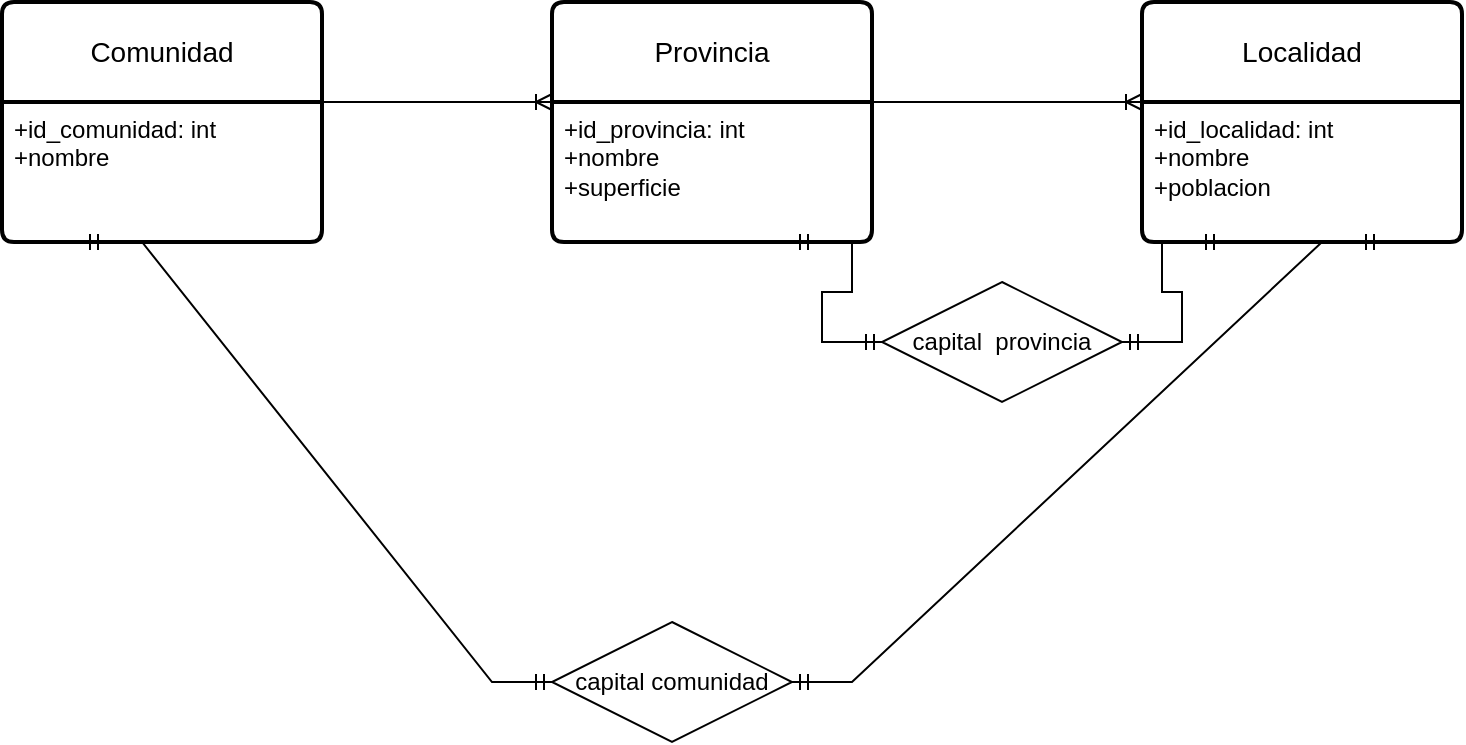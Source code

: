<mxfile version="22.0.4" type="github">
  <diagram id="R2lEEEUBdFMjLlhIrx00" name="Page-1">
    <mxGraphModel dx="1050" dy="542" grid="1" gridSize="10" guides="1" tooltips="1" connect="1" arrows="1" fold="1" page="1" pageScale="1" pageWidth="850" pageHeight="1100" math="0" shadow="0" extFonts="Permanent Marker^https://fonts.googleapis.com/css?family=Permanent+Marker">
      <root>
        <mxCell id="0" />
        <mxCell id="1" parent="0" />
        <mxCell id="d7hhRoVu3XtH6k2qPUHQ-1" value="Localidad" style="swimlane;childLayout=stackLayout;horizontal=1;startSize=50;horizontalStack=0;rounded=1;fontSize=14;fontStyle=0;strokeWidth=2;resizeParent=0;resizeLast=1;shadow=0;dashed=0;align=center;arcSize=4;whiteSpace=wrap;html=1;" parent="1" vertex="1">
          <mxGeometry x="640" y="30" width="160" height="120" as="geometry" />
        </mxCell>
        <mxCell id="d7hhRoVu3XtH6k2qPUHQ-2" value="+id_localidad: int&lt;br&gt;+nombre&lt;br&gt;+poblacion" style="align=left;strokeColor=none;fillColor=none;spacingLeft=4;fontSize=12;verticalAlign=top;resizable=0;rotatable=0;part=1;html=1;" parent="d7hhRoVu3XtH6k2qPUHQ-1" vertex="1">
          <mxGeometry y="50" width="160" height="70" as="geometry" />
        </mxCell>
        <mxCell id="d7hhRoVu3XtH6k2qPUHQ-3" value="Provincia" style="swimlane;childLayout=stackLayout;horizontal=1;startSize=50;horizontalStack=0;rounded=1;fontSize=14;fontStyle=0;strokeWidth=2;resizeParent=0;resizeLast=1;shadow=0;dashed=0;align=center;arcSize=4;whiteSpace=wrap;html=1;" parent="1" vertex="1">
          <mxGeometry x="345" y="30" width="160" height="120" as="geometry" />
        </mxCell>
        <mxCell id="d7hhRoVu3XtH6k2qPUHQ-4" value="+id_provincia: int&lt;br&gt;+nombre&lt;br&gt;+superficie" style="align=left;strokeColor=none;fillColor=none;spacingLeft=4;fontSize=12;verticalAlign=top;resizable=0;rotatable=0;part=1;html=1;" parent="d7hhRoVu3XtH6k2qPUHQ-3" vertex="1">
          <mxGeometry y="50" width="160" height="70" as="geometry" />
        </mxCell>
        <mxCell id="d7hhRoVu3XtH6k2qPUHQ-5" value="Comunidad" style="swimlane;childLayout=stackLayout;horizontal=1;startSize=50;horizontalStack=0;rounded=1;fontSize=14;fontStyle=0;strokeWidth=2;resizeParent=0;resizeLast=1;shadow=0;dashed=0;align=center;arcSize=4;whiteSpace=wrap;html=1;" parent="1" vertex="1">
          <mxGeometry x="70" y="30" width="160" height="120" as="geometry" />
        </mxCell>
        <mxCell id="d7hhRoVu3XtH6k2qPUHQ-6" value="+id_comunidad: int&lt;br&gt;+nombre" style="align=left;strokeColor=none;fillColor=none;spacingLeft=4;fontSize=12;verticalAlign=top;resizable=0;rotatable=0;part=1;html=1;" parent="d7hhRoVu3XtH6k2qPUHQ-5" vertex="1">
          <mxGeometry y="50" width="160" height="70" as="geometry" />
        </mxCell>
        <mxCell id="ij8cqxqRArz29GPGPIsn-2" value="capital comunidad" style="shape=rhombus;perimeter=rhombusPerimeter;whiteSpace=wrap;html=1;align=center;" vertex="1" parent="1">
          <mxGeometry x="345" y="340" width="120" height="60" as="geometry" />
        </mxCell>
        <mxCell id="ij8cqxqRArz29GPGPIsn-3" value="" style="edgeStyle=entityRelationEdgeStyle;fontSize=12;html=1;endArrow=ERoneToMany;rounded=0;exitX=1;exitY=0;exitDx=0;exitDy=0;entryX=0;entryY=0;entryDx=0;entryDy=0;" edge="1" parent="1" source="d7hhRoVu3XtH6k2qPUHQ-4" target="d7hhRoVu3XtH6k2qPUHQ-2">
          <mxGeometry width="100" height="100" relative="1" as="geometry">
            <mxPoint x="530" y="89.5" as="sourcePoint" />
            <mxPoint x="650" y="89.5" as="targetPoint" />
          </mxGeometry>
        </mxCell>
        <mxCell id="ij8cqxqRArz29GPGPIsn-4" value="" style="edgeStyle=entityRelationEdgeStyle;fontSize=12;html=1;endArrow=ERoneToMany;rounded=0;exitX=1;exitY=0;exitDx=0;exitDy=0;entryX=0;entryY=0;entryDx=0;entryDy=0;" edge="1" parent="1" source="d7hhRoVu3XtH6k2qPUHQ-6" target="d7hhRoVu3XtH6k2qPUHQ-4">
          <mxGeometry width="100" height="100" relative="1" as="geometry">
            <mxPoint x="180" y="170" as="sourcePoint" />
            <mxPoint x="310" y="170" as="targetPoint" />
          </mxGeometry>
        </mxCell>
        <mxCell id="ij8cqxqRArz29GPGPIsn-5" value="capital&amp;nbsp; provincia" style="shape=rhombus;perimeter=rhombusPerimeter;whiteSpace=wrap;html=1;align=center;" vertex="1" parent="1">
          <mxGeometry x="510" y="170" width="120" height="60" as="geometry" />
        </mxCell>
        <mxCell id="ij8cqxqRArz29GPGPIsn-7" value="" style="edgeStyle=entityRelationEdgeStyle;fontSize=12;html=1;endArrow=ERmandOne;startArrow=ERmandOne;rounded=0;entryX=1;entryY=0.5;entryDx=0;entryDy=0;exitX=0.25;exitY=1;exitDx=0;exitDy=0;" edge="1" parent="1" source="d7hhRoVu3XtH6k2qPUHQ-2" target="ij8cqxqRArz29GPGPIsn-5">
          <mxGeometry width="100" height="100" relative="1" as="geometry">
            <mxPoint x="820" y="450" as="sourcePoint" />
            <mxPoint x="565" y="210" as="targetPoint" />
          </mxGeometry>
        </mxCell>
        <mxCell id="ij8cqxqRArz29GPGPIsn-9" value="" style="edgeStyle=entityRelationEdgeStyle;fontSize=12;html=1;endArrow=ERmandOne;startArrow=ERmandOne;rounded=0;entryX=1;entryY=0.5;entryDx=0;entryDy=0;exitX=0.75;exitY=1;exitDx=0;exitDy=0;" edge="1" parent="1" source="d7hhRoVu3XtH6k2qPUHQ-2" target="ij8cqxqRArz29GPGPIsn-2">
          <mxGeometry width="100" height="100" relative="1" as="geometry">
            <mxPoint x="715" y="300" as="sourcePoint" />
            <mxPoint x="725" y="400" as="targetPoint" />
          </mxGeometry>
        </mxCell>
        <mxCell id="ij8cqxqRArz29GPGPIsn-10" value="" style="edgeStyle=entityRelationEdgeStyle;fontSize=12;html=1;endArrow=ERmandOne;startArrow=ERmandOne;rounded=0;entryX=0;entryY=0.5;entryDx=0;entryDy=0;exitX=0.75;exitY=1;exitDx=0;exitDy=0;" edge="1" parent="1" source="d7hhRoVu3XtH6k2qPUHQ-4" target="ij8cqxqRArz29GPGPIsn-5">
          <mxGeometry width="100" height="100" relative="1" as="geometry">
            <mxPoint x="395" y="200" as="sourcePoint" />
            <mxPoint x="405" y="300" as="targetPoint" />
          </mxGeometry>
        </mxCell>
        <mxCell id="ij8cqxqRArz29GPGPIsn-11" value="" style="edgeStyle=entityRelationEdgeStyle;fontSize=12;html=1;endArrow=ERmandOne;startArrow=ERmandOne;rounded=0;entryX=0;entryY=0.5;entryDx=0;entryDy=0;exitX=0.25;exitY=1;exitDx=0;exitDy=0;" edge="1" parent="1" source="d7hhRoVu3XtH6k2qPUHQ-6" target="ij8cqxqRArz29GPGPIsn-2">
          <mxGeometry width="100" height="100" relative="1" as="geometry">
            <mxPoint x="130" y="220" as="sourcePoint" />
            <mxPoint x="140" y="320" as="targetPoint" />
          </mxGeometry>
        </mxCell>
      </root>
    </mxGraphModel>
  </diagram>
</mxfile>
